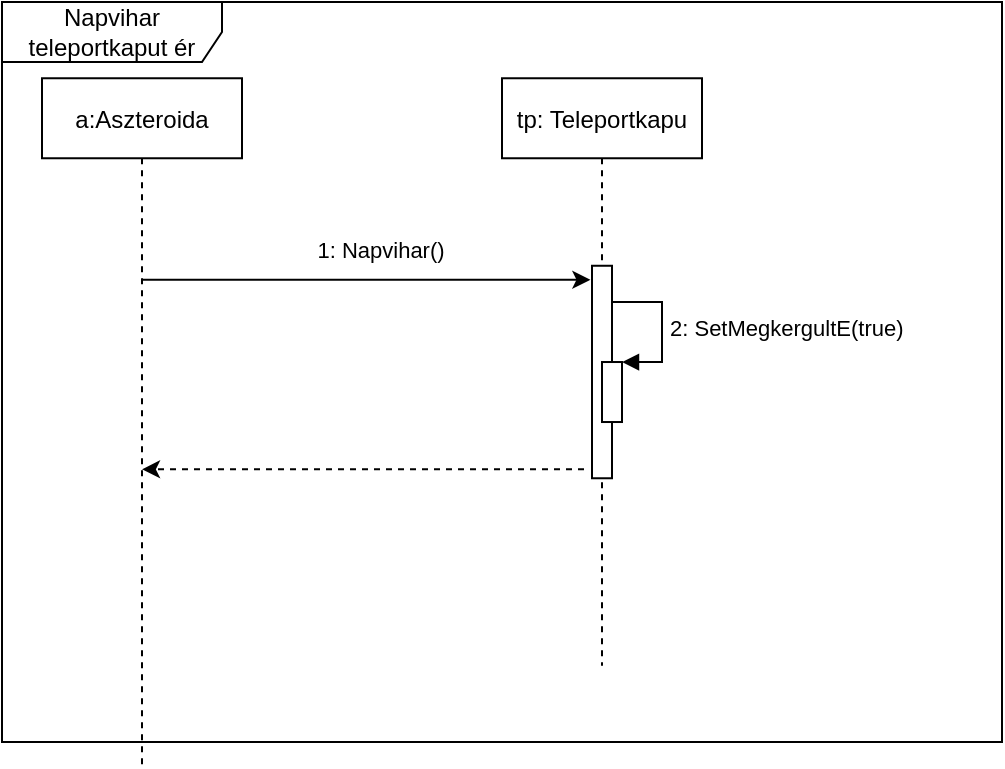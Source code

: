<mxfile version="14.5.3" type="github">
  <diagram id="kgpKYQtTHZ0yAKxKKP6v" name="Page-1">
    <mxGraphModel dx="1038" dy="548" grid="1" gridSize="10" guides="1" tooltips="1" connect="1" arrows="1" fold="1" page="1" pageScale="1" pageWidth="850" pageHeight="1100" math="0" shadow="0">
      <root>
        <mxCell id="0" />
        <mxCell id="1" parent="0" />
        <mxCell id="eQXL557Xe-epxyEdtAo--6" value="Napvihar teleportkaput ér" style="shape=umlFrame;whiteSpace=wrap;html=1;width=110;height=30;" vertex="1" parent="1">
          <mxGeometry y="40" width="500" height="370" as="geometry" />
        </mxCell>
        <mxCell id="eQXL557Xe-epxyEdtAo--10" value="a:Aszteroida" style="shape=umlLifeline;perimeter=lifelinePerimeter;container=1;collapsible=0;recursiveResize=0;rounded=0;shadow=0;strokeWidth=1;" vertex="1" parent="1">
          <mxGeometry x="20" y="78.13" width="100" height="343.75" as="geometry" />
        </mxCell>
        <mxCell id="eQXL557Xe-epxyEdtAo--12" value="tp: Teleportkapu" style="shape=umlLifeline;perimeter=lifelinePerimeter;container=1;collapsible=0;recursiveResize=0;rounded=0;shadow=0;strokeWidth=1;" vertex="1" parent="1">
          <mxGeometry x="250" y="78.13" width="100" height="293.75" as="geometry" />
        </mxCell>
        <mxCell id="eQXL557Xe-epxyEdtAo--13" value="" style="points=[];perimeter=orthogonalPerimeter;rounded=0;shadow=0;strokeWidth=1;" vertex="1" parent="eQXL557Xe-epxyEdtAo--12">
          <mxGeometry x="45" y="93.75" width="10" height="106.25" as="geometry" />
        </mxCell>
        <mxCell id="eQXL557Xe-epxyEdtAo--15" value="&lt;span style=&quot;color: rgb(0 , 0 , 0) ; font-family: &amp;#34;helvetica&amp;#34; ; font-size: 11px ; font-style: normal ; font-weight: 400 ; letter-spacing: normal ; text-align: center ; text-indent: 0px ; text-transform: none ; word-spacing: 0px ; background-color: rgb(255 , 255 , 255) ; display: inline ; float: none&quot;&gt;1: Napvihar()&lt;/span&gt;" style="endArrow=classic;html=1;entryX=-0.08;entryY=0.066;entryDx=0;entryDy=0;entryPerimeter=0;" edge="1" parent="1" source="eQXL557Xe-epxyEdtAo--10" target="eQXL557Xe-epxyEdtAo--13">
          <mxGeometry x="0.055" y="15" width="50" height="50" relative="1" as="geometry">
            <mxPoint x="55" y="197.013" as="sourcePoint" />
            <mxPoint x="600" y="290" as="targetPoint" />
            <mxPoint as="offset" />
          </mxGeometry>
        </mxCell>
        <mxCell id="eQXL557Xe-epxyEdtAo--16" value="" style="endArrow=classic;html=1;dashed=1;exitX=-0.4;exitY=0.958;exitDx=0;exitDy=0;exitPerimeter=0;" edge="1" parent="1" source="eQXL557Xe-epxyEdtAo--13" target="eQXL557Xe-epxyEdtAo--10">
          <mxGeometry width="50" height="50" relative="1" as="geometry">
            <mxPoint x="589" y="395" as="sourcePoint" />
            <mxPoint x="55" y="291.788" as="targetPoint" />
          </mxGeometry>
        </mxCell>
        <mxCell id="eQXL557Xe-epxyEdtAo--3" value="" style="html=1;points=[];perimeter=orthogonalPerimeter;" vertex="1" parent="1">
          <mxGeometry x="300" y="220.01" width="10" height="30" as="geometry" />
        </mxCell>
        <mxCell id="eQXL557Xe-epxyEdtAo--4" value="2: SetMegkergultE(true)" style="edgeStyle=orthogonalEdgeStyle;html=1;align=left;spacingLeft=2;endArrow=block;rounded=0;entryX=1;entryY=0;" edge="1" parent="1" source="eQXL557Xe-epxyEdtAo--13" target="eQXL557Xe-epxyEdtAo--3">
          <mxGeometry relative="1" as="geometry">
            <mxPoint x="300" y="200.01" as="sourcePoint" />
            <Array as="points">
              <mxPoint x="330" y="190" />
              <mxPoint x="330" y="220" />
            </Array>
          </mxGeometry>
        </mxCell>
      </root>
    </mxGraphModel>
  </diagram>
</mxfile>

